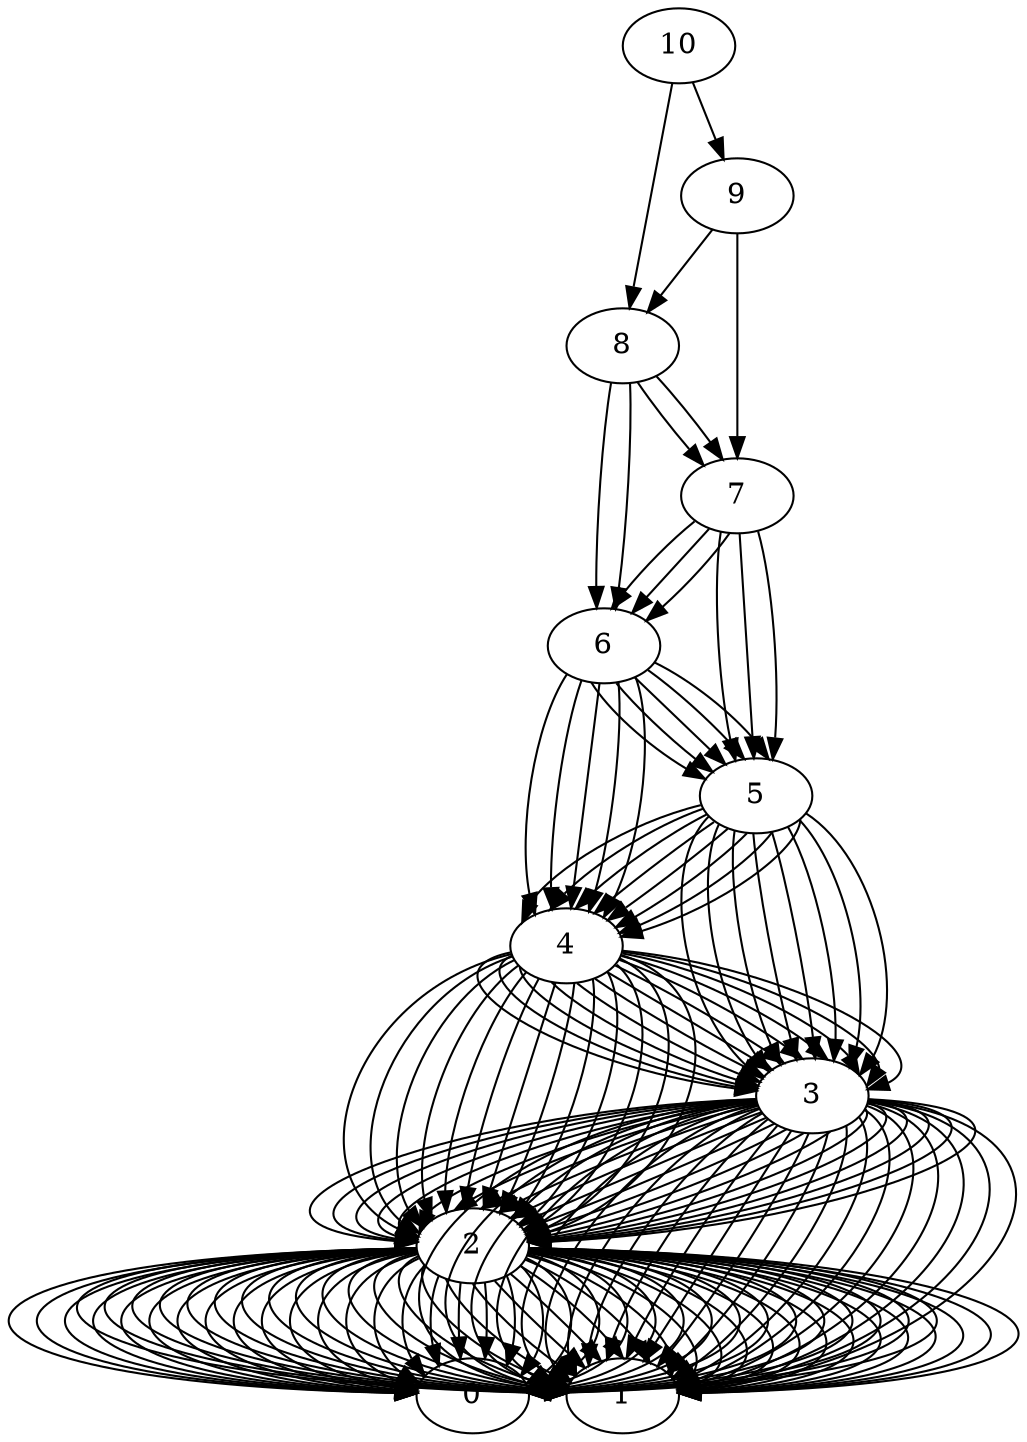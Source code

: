 digraph G {
10->8
10->9
8->6
8->7
6->4
6->5
4->2
4->3
2->0
2->1
3->1
3->2
2->0
2->1
5->3
5->4
3->1
3->2
2->0
2->1
4->2
4->3
2->0
2->1
3->1
3->2
2->0
2->1
7->5
7->6
5->3
5->4
3->1
3->2
2->0
2->1
4->2
4->3
2->0
2->1
3->1
3->2
2->0
2->1
6->4
6->5
4->2
4->3
2->0
2->1
3->1
3->2
2->0
2->1
5->3
5->4
3->1
3->2
2->0
2->1
4->2
4->3
2->0
2->1
3->1
3->2
2->0
2->1
9->7
9->8
7->5
7->6
5->3
5->4
3->1
3->2
2->0
2->1
4->2
4->3
2->0
2->1
3->1
3->2
2->0
2->1
6->4
6->5
4->2
4->3
2->0
2->1
3->1
3->2
2->0
2->1
5->3
5->4
3->1
3->2
2->0
2->1
4->2
4->3
2->0
2->1
3->1
3->2
2->0
2->1
8->6
8->7
6->4
6->5
4->2
4->3
2->0
2->1
3->1
3->2
2->0
2->1
5->3
5->4
3->1
3->2
2->0
2->1
4->2
4->3
2->0
2->1
3->1
3->2
2->0
2->1
7->5
7->6
5->3
5->4
3->1
3->2
2->0
2->1
4->2
4->3
2->0
2->1
3->1
3->2
2->0
2->1
6->4
6->5
4->2
4->3
2->0
2->1
3->1
3->2
2->0
2->1
5->3
5->4
3->1
3->2
2->0
2->1
4->2
4->3
2->0
2->1
3->1
3->2
2->0
2->1
}
